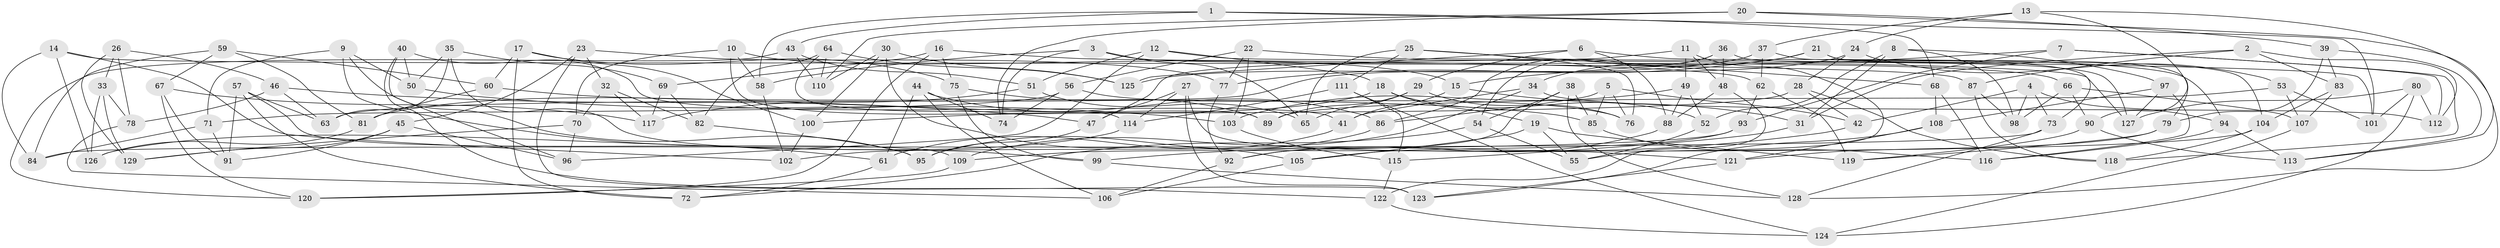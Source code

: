// Generated by graph-tools (version 1.1) at 2025/26/03/09/25 03:26:51]
// undirected, 129 vertices, 258 edges
graph export_dot {
graph [start="1"]
  node [color=gray90,style=filled];
  1;
  2;
  3;
  4;
  5;
  6;
  7;
  8;
  9;
  10;
  11;
  12;
  13;
  14;
  15;
  16;
  17;
  18;
  19;
  20;
  21;
  22;
  23;
  24;
  25;
  26;
  27;
  28;
  29;
  30;
  31;
  32;
  33;
  34;
  35;
  36;
  37;
  38;
  39;
  40;
  41;
  42;
  43;
  44;
  45;
  46;
  47;
  48;
  49;
  50;
  51;
  52;
  53;
  54;
  55;
  56;
  57;
  58;
  59;
  60;
  61;
  62;
  63;
  64;
  65;
  66;
  67;
  68;
  69;
  70;
  71;
  72;
  73;
  74;
  75;
  76;
  77;
  78;
  79;
  80;
  81;
  82;
  83;
  84;
  85;
  86;
  87;
  88;
  89;
  90;
  91;
  92;
  93;
  94;
  95;
  96;
  97;
  98;
  99;
  100;
  101;
  102;
  103;
  104;
  105;
  106;
  107;
  108;
  109;
  110;
  111;
  112;
  113;
  114;
  115;
  116;
  117;
  118;
  119;
  120;
  121;
  122;
  123;
  124;
  125;
  126;
  127;
  128;
  129;
  1 -- 101;
  1 -- 43;
  1 -- 58;
  1 -- 68;
  2 -- 112;
  2 -- 87;
  2 -- 31;
  2 -- 83;
  3 -- 65;
  3 -- 58;
  3 -- 74;
  3 -- 66;
  4 -- 94;
  4 -- 42;
  4 -- 73;
  4 -- 98;
  5 -- 86;
  5 -- 76;
  5 -- 85;
  5 -- 42;
  6 -- 94;
  6 -- 125;
  6 -- 88;
  6 -- 29;
  7 -- 118;
  7 -- 112;
  7 -- 93;
  7 -- 15;
  8 -- 97;
  8 -- 52;
  8 -- 31;
  8 -- 98;
  9 -- 50;
  9 -- 61;
  9 -- 95;
  9 -- 71;
  10 -- 15;
  10 -- 58;
  10 -- 89;
  10 -- 70;
  11 -- 49;
  11 -- 48;
  11 -- 47;
  11 -- 55;
  12 -- 96;
  12 -- 127;
  12 -- 51;
  12 -- 18;
  13 -- 24;
  13 -- 37;
  13 -- 90;
  13 -- 113;
  14 -- 126;
  14 -- 84;
  14 -- 102;
  14 -- 87;
  15 -- 41;
  15 -- 31;
  16 -- 62;
  16 -- 75;
  16 -- 69;
  16 -- 120;
  17 -- 75;
  17 -- 60;
  17 -- 100;
  17 -- 72;
  18 -- 52;
  18 -- 19;
  18 -- 81;
  19 -- 105;
  19 -- 55;
  19 -- 119;
  20 -- 128;
  20 -- 39;
  20 -- 74;
  20 -- 110;
  21 -- 77;
  21 -- 34;
  21 -- 79;
  21 -- 104;
  22 -- 103;
  22 -- 56;
  22 -- 101;
  22 -- 77;
  23 -- 32;
  23 -- 77;
  23 -- 123;
  23 -- 45;
  24 -- 28;
  24 -- 53;
  24 -- 63;
  25 -- 65;
  25 -- 68;
  25 -- 76;
  25 -- 111;
  26 -- 33;
  26 -- 129;
  26 -- 46;
  26 -- 78;
  27 -- 114;
  27 -- 123;
  27 -- 47;
  27 -- 121;
  28 -- 118;
  28 -- 100;
  28 -- 42;
  29 -- 65;
  29 -- 89;
  29 -- 76;
  30 -- 100;
  30 -- 110;
  30 -- 125;
  30 -- 105;
  31 -- 115;
  32 -- 70;
  32 -- 117;
  32 -- 82;
  33 -- 129;
  33 -- 126;
  33 -- 78;
  34 -- 112;
  34 -- 109;
  34 -- 41;
  35 -- 50;
  35 -- 63;
  35 -- 69;
  35 -- 99;
  36 -- 48;
  36 -- 86;
  36 -- 54;
  36 -- 127;
  37 -- 125;
  37 -- 62;
  37 -- 73;
  38 -- 92;
  38 -- 54;
  38 -- 85;
  38 -- 128;
  39 -- 83;
  39 -- 79;
  39 -- 113;
  40 -- 41;
  40 -- 96;
  40 -- 122;
  40 -- 50;
  41 -- 61;
  42 -- 99;
  43 -- 110;
  43 -- 120;
  43 -- 51;
  44 -- 74;
  44 -- 86;
  44 -- 61;
  44 -- 106;
  45 -- 96;
  45 -- 91;
  45 -- 129;
  46 -- 63;
  46 -- 47;
  46 -- 78;
  47 -- 95;
  48 -- 88;
  48 -- 122;
  49 -- 52;
  49 -- 88;
  49 -- 103;
  50 -- 103;
  51 -- 65;
  51 -- 117;
  52 -- 55;
  53 -- 89;
  53 -- 107;
  53 -- 101;
  54 -- 55;
  54 -- 72;
  56 -- 76;
  56 -- 74;
  56 -- 71;
  57 -- 72;
  57 -- 109;
  57 -- 63;
  57 -- 91;
  58 -- 102;
  59 -- 67;
  59 -- 84;
  59 -- 60;
  59 -- 81;
  60 -- 81;
  60 -- 85;
  61 -- 72;
  62 -- 119;
  62 -- 93;
  64 -- 125;
  64 -- 110;
  64 -- 82;
  64 -- 114;
  66 -- 98;
  66 -- 90;
  66 -- 107;
  67 -- 120;
  67 -- 91;
  67 -- 117;
  68 -- 108;
  68 -- 116;
  69 -- 117;
  69 -- 82;
  70 -- 129;
  70 -- 96;
  71 -- 84;
  71 -- 91;
  73 -- 128;
  73 -- 84;
  75 -- 99;
  75 -- 89;
  77 -- 92;
  78 -- 106;
  79 -- 121;
  79 -- 119;
  80 -- 112;
  80 -- 127;
  80 -- 101;
  80 -- 124;
  81 -- 126;
  82 -- 95;
  83 -- 107;
  83 -- 104;
  85 -- 116;
  86 -- 95;
  87 -- 98;
  87 -- 118;
  88 -- 92;
  90 -- 119;
  90 -- 113;
  92 -- 106;
  93 -- 102;
  93 -- 105;
  94 -- 113;
  94 -- 116;
  97 -- 127;
  97 -- 108;
  97 -- 116;
  99 -- 128;
  100 -- 102;
  103 -- 115;
  104 -- 109;
  104 -- 118;
  105 -- 106;
  107 -- 124;
  108 -- 121;
  108 -- 123;
  109 -- 120;
  111 -- 114;
  111 -- 115;
  111 -- 124;
  114 -- 126;
  115 -- 122;
  121 -- 123;
  122 -- 124;
}
